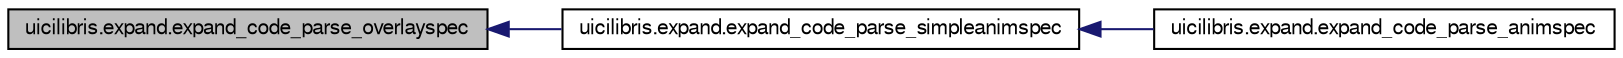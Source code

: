 digraph G
{
  edge [fontname="FreeSans",fontsize="10",labelfontname="FreeSans",labelfontsize="10"];
  node [fontname="FreeSans",fontsize="10",shape=record];
  rankdir="LR";
  Node1 [label="uicilibris.expand.expand_code_parse_overlayspec",height=0.2,width=0.4,color="black", fillcolor="grey75", style="filled" fontcolor="black"];
  Node1 -> Node2 [dir="back",color="midnightblue",fontsize="10",style="solid",fontname="FreeSans"];
  Node2 [label="uicilibris.expand.expand_code_parse_simpleanimspec",height=0.2,width=0.4,color="black", fillcolor="white", style="filled",URL="$namespaceuicilibris_1_1expand.html#a3adf073f866155a711055b9c0535bd41"];
  Node2 -> Node3 [dir="back",color="midnightblue",fontsize="10",style="solid",fontname="FreeSans"];
  Node3 [label="uicilibris.expand.expand_code_parse_animspec",height=0.2,width=0.4,color="black", fillcolor="white", style="filled",URL="$namespaceuicilibris_1_1expand.html#a91cba1a887bbe20573806b083121d6eb"];
}

